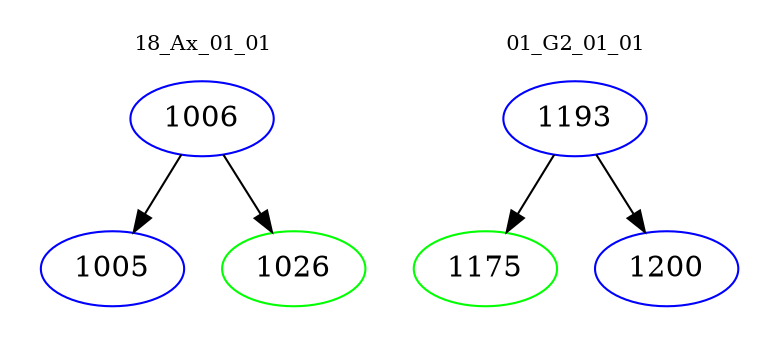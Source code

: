 digraph{
subgraph cluster_0 {
color = white
label = "18_Ax_01_01";
fontsize=10;
T0_1006 [label="1006", color="blue"]
T0_1006 -> T0_1005 [color="black"]
T0_1005 [label="1005", color="blue"]
T0_1006 -> T0_1026 [color="black"]
T0_1026 [label="1026", color="green"]
}
subgraph cluster_1 {
color = white
label = "01_G2_01_01";
fontsize=10;
T1_1193 [label="1193", color="blue"]
T1_1193 -> T1_1175 [color="black"]
T1_1175 [label="1175", color="green"]
T1_1193 -> T1_1200 [color="black"]
T1_1200 [label="1200", color="blue"]
}
}
